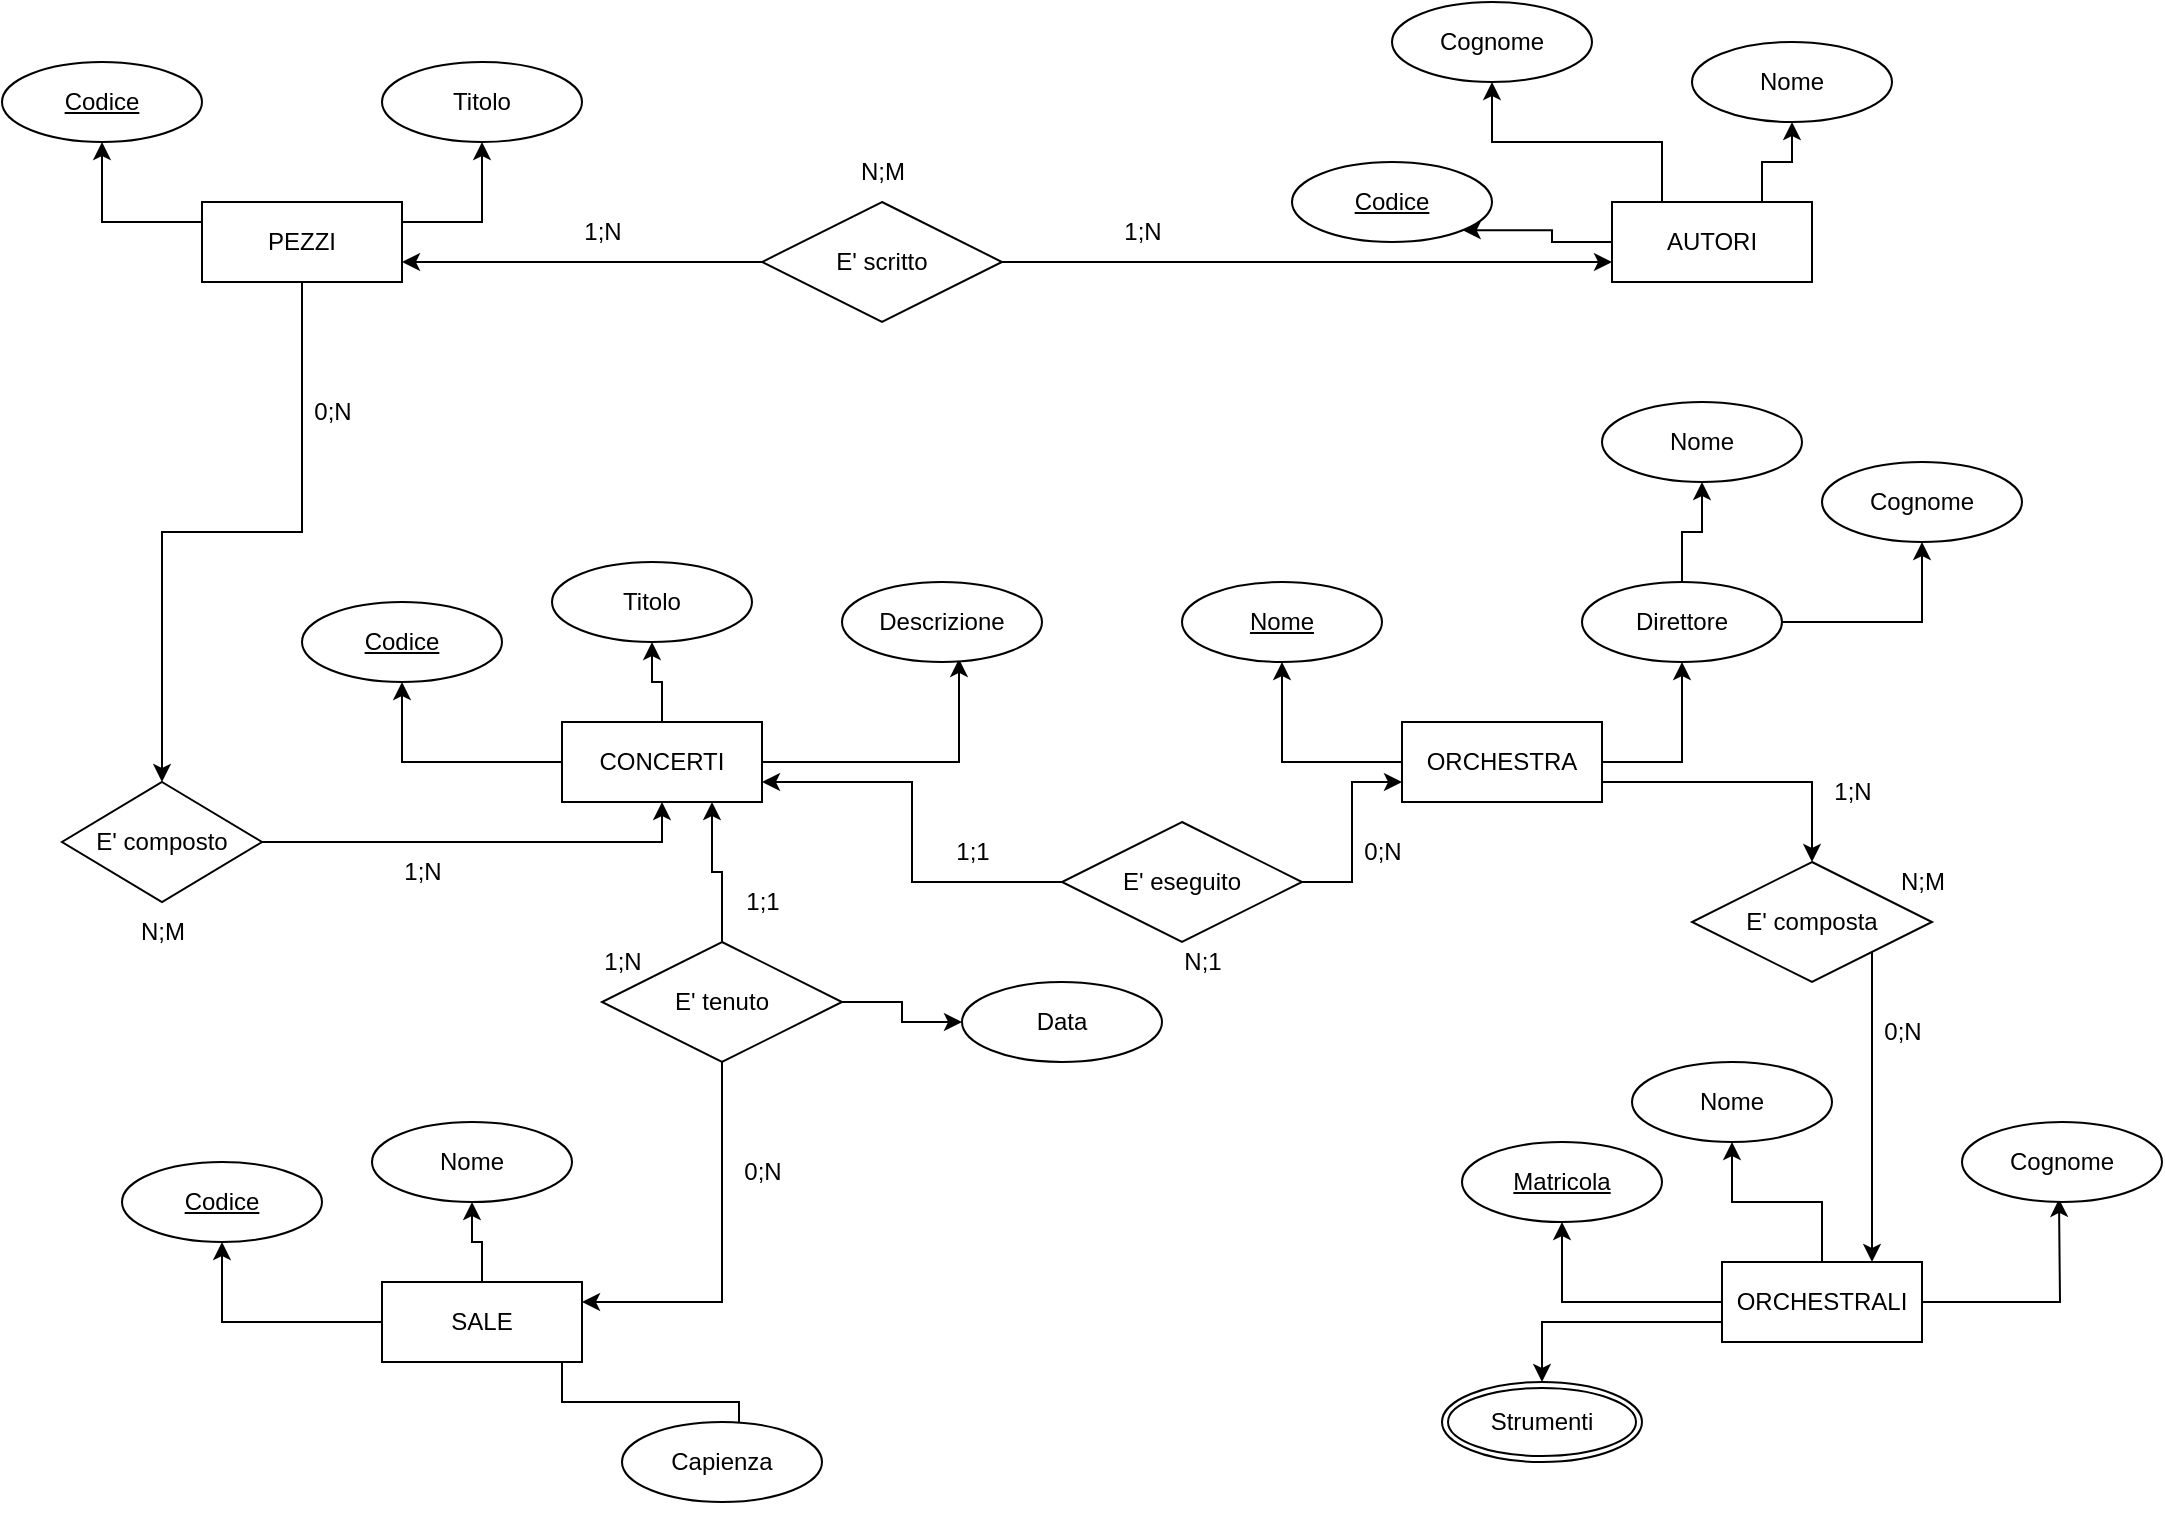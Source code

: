 <mxfile version="20.8.23" type="google"><diagram name="Page-1" id="_Rg9GFuOciNOaWRf6IP6"><mxGraphModel grid="1" page="1" gridSize="10" guides="1" tooltips="1" connect="1" arrows="1" fold="1" pageScale="1" pageWidth="1169" pageHeight="827" math="0" shadow="0"><root><mxCell id="0"/><mxCell id="1" parent="0"/><mxCell id="97fkpug1Mgb6R5ac_MI8-4" style="edgeStyle=orthogonalEdgeStyle;rounded=0;orthogonalLoop=1;jettySize=auto;html=1;exitX=0;exitY=0.25;exitDx=0;exitDy=0;entryX=0.5;entryY=1;entryDx=0;entryDy=0;" edge="1" parent="1" source="97fkpug1Mgb6R5ac_MI8-1" target="97fkpug1Mgb6R5ac_MI8-2"><mxGeometry relative="1" as="geometry"/></mxCell><mxCell id="97fkpug1Mgb6R5ac_MI8-5" style="edgeStyle=orthogonalEdgeStyle;rounded=0;orthogonalLoop=1;jettySize=auto;html=1;exitX=1;exitY=0.25;exitDx=0;exitDy=0;entryX=0.5;entryY=1;entryDx=0;entryDy=0;" edge="1" parent="1" source="97fkpug1Mgb6R5ac_MI8-1" target="97fkpug1Mgb6R5ac_MI8-3"><mxGeometry relative="1" as="geometry"/></mxCell><mxCell id="97fkpug1Mgb6R5ac_MI8-48" style="edgeStyle=orthogonalEdgeStyle;rounded=0;orthogonalLoop=1;jettySize=auto;html=1;exitX=0.5;exitY=1;exitDx=0;exitDy=0;entryX=0.5;entryY=0;entryDx=0;entryDy=0;" edge="1" parent="1" source="97fkpug1Mgb6R5ac_MI8-1" target="97fkpug1Mgb6R5ac_MI8-46"><mxGeometry relative="1" as="geometry"/></mxCell><mxCell id="97fkpug1Mgb6R5ac_MI8-1" value="PEZZI" style="whiteSpace=wrap;html=1;align=center;" vertex="1" parent="1"><mxGeometry x="140" y="130" width="100" height="40" as="geometry"/></mxCell><mxCell id="97fkpug1Mgb6R5ac_MI8-2" value="Codice" style="ellipse;whiteSpace=wrap;html=1;align=center;fontStyle=4;" vertex="1" parent="1"><mxGeometry x="40" y="60" width="100" height="40" as="geometry"/></mxCell><mxCell id="97fkpug1Mgb6R5ac_MI8-3" value="Titolo" style="ellipse;whiteSpace=wrap;html=1;align=center;" vertex="1" parent="1"><mxGeometry x="230" y="60" width="100" height="40" as="geometry"/></mxCell><mxCell id="97fkpug1Mgb6R5ac_MI8-9" style="edgeStyle=orthogonalEdgeStyle;rounded=0;orthogonalLoop=1;jettySize=auto;html=1;exitX=0.25;exitY=0;exitDx=0;exitDy=0;entryX=0.5;entryY=1;entryDx=0;entryDy=0;" edge="1" parent="1" source="97fkpug1Mgb6R5ac_MI8-6" target="97fkpug1Mgb6R5ac_MI8-8"><mxGeometry relative="1" as="geometry"/></mxCell><mxCell id="97fkpug1Mgb6R5ac_MI8-10" style="edgeStyle=orthogonalEdgeStyle;rounded=0;orthogonalLoop=1;jettySize=auto;html=1;exitX=0.75;exitY=0;exitDx=0;exitDy=0;entryX=0.5;entryY=1;entryDx=0;entryDy=0;" edge="1" parent="1" source="97fkpug1Mgb6R5ac_MI8-6" target="97fkpug1Mgb6R5ac_MI8-7"><mxGeometry relative="1" as="geometry"/></mxCell><mxCell id="97fkpug1Mgb6R5ac_MI8-12" style="edgeStyle=orthogonalEdgeStyle;rounded=0;orthogonalLoop=1;jettySize=auto;html=1;exitX=0;exitY=0.5;exitDx=0;exitDy=0;entryX=1;entryY=1;entryDx=0;entryDy=0;" edge="1" parent="1" source="97fkpug1Mgb6R5ac_MI8-6" target="97fkpug1Mgb6R5ac_MI8-11"><mxGeometry relative="1" as="geometry"/></mxCell><mxCell id="97fkpug1Mgb6R5ac_MI8-6" value="AUTORI" style="whiteSpace=wrap;html=1;align=center;" vertex="1" parent="1"><mxGeometry x="845" y="130" width="100" height="40" as="geometry"/></mxCell><mxCell id="97fkpug1Mgb6R5ac_MI8-7" value="Nome" style="ellipse;whiteSpace=wrap;html=1;align=center;" vertex="1" parent="1"><mxGeometry x="885" y="50" width="100" height="40" as="geometry"/></mxCell><mxCell id="97fkpug1Mgb6R5ac_MI8-8" value="Cognome" style="ellipse;whiteSpace=wrap;html=1;align=center;" vertex="1" parent="1"><mxGeometry x="735" y="30" width="100" height="40" as="geometry"/></mxCell><mxCell id="97fkpug1Mgb6R5ac_MI8-11" value="Codice" style="ellipse;whiteSpace=wrap;html=1;align=center;fontStyle=4;" vertex="1" parent="1"><mxGeometry x="685" y="110" width="100" height="40" as="geometry"/></mxCell><mxCell id="97fkpug1Mgb6R5ac_MI8-18" style="edgeStyle=orthogonalEdgeStyle;rounded=0;orthogonalLoop=1;jettySize=auto;html=1;exitX=0;exitY=0.5;exitDx=0;exitDy=0;entryX=0.5;entryY=1;entryDx=0;entryDy=0;" edge="1" parent="1" source="97fkpug1Mgb6R5ac_MI8-13" target="97fkpug1Mgb6R5ac_MI8-14"><mxGeometry relative="1" as="geometry"/></mxCell><mxCell id="97fkpug1Mgb6R5ac_MI8-19" style="edgeStyle=orthogonalEdgeStyle;rounded=0;orthogonalLoop=1;jettySize=auto;html=1;exitX=0.5;exitY=0;exitDx=0;exitDy=0;entryX=0.5;entryY=1;entryDx=0;entryDy=0;" edge="1" parent="1" source="97fkpug1Mgb6R5ac_MI8-13" target="97fkpug1Mgb6R5ac_MI8-15"><mxGeometry relative="1" as="geometry"/></mxCell><mxCell id="97fkpug1Mgb6R5ac_MI8-20" style="edgeStyle=orthogonalEdgeStyle;rounded=0;orthogonalLoop=1;jettySize=auto;html=1;exitX=1;exitY=0.5;exitDx=0;exitDy=0;entryX=0.585;entryY=0.962;entryDx=0;entryDy=0;entryPerimeter=0;" edge="1" parent="1" source="97fkpug1Mgb6R5ac_MI8-13" target="97fkpug1Mgb6R5ac_MI8-16"><mxGeometry relative="1" as="geometry"/></mxCell><mxCell id="97fkpug1Mgb6R5ac_MI8-13" value="CONCERTI" style="whiteSpace=wrap;html=1;align=center;" vertex="1" parent="1"><mxGeometry x="320" y="390" width="100" height="40" as="geometry"/></mxCell><mxCell id="97fkpug1Mgb6R5ac_MI8-14" value="Codice" style="ellipse;whiteSpace=wrap;html=1;align=center;fontStyle=4;" vertex="1" parent="1"><mxGeometry x="190" y="330" width="100" height="40" as="geometry"/></mxCell><mxCell id="97fkpug1Mgb6R5ac_MI8-15" value="Titolo" style="ellipse;whiteSpace=wrap;html=1;align=center;" vertex="1" parent="1"><mxGeometry x="315" y="310" width="100" height="40" as="geometry"/></mxCell><mxCell id="97fkpug1Mgb6R5ac_MI8-16" value="Descrizione" style="ellipse;whiteSpace=wrap;html=1;align=center;" vertex="1" parent="1"><mxGeometry x="460" y="320" width="100" height="40" as="geometry"/></mxCell><mxCell id="97fkpug1Mgb6R5ac_MI8-27" style="edgeStyle=orthogonalEdgeStyle;rounded=0;orthogonalLoop=1;jettySize=auto;html=1;exitX=1;exitY=0.5;exitDx=0;exitDy=0;entryX=0.5;entryY=1;entryDx=0;entryDy=0;" edge="1" parent="1" source="97fkpug1Mgb6R5ac_MI8-21" target="97fkpug1Mgb6R5ac_MI8-23"><mxGeometry relative="1" as="geometry"/></mxCell><mxCell id="97fkpug1Mgb6R5ac_MI8-31" style="edgeStyle=orthogonalEdgeStyle;rounded=0;orthogonalLoop=1;jettySize=auto;html=1;exitX=0;exitY=0.5;exitDx=0;exitDy=0;entryX=0.5;entryY=1;entryDx=0;entryDy=0;" edge="1" parent="1" source="97fkpug1Mgb6R5ac_MI8-21" target="97fkpug1Mgb6R5ac_MI8-30"><mxGeometry relative="1" as="geometry"/></mxCell><mxCell id="97fkpug1Mgb6R5ac_MI8-85" style="edgeStyle=orthogonalEdgeStyle;rounded=0;orthogonalLoop=1;jettySize=auto;html=1;exitX=1;exitY=0.75;exitDx=0;exitDy=0;entryX=0.5;entryY=0;entryDx=0;entryDy=0;" edge="1" parent="1" source="97fkpug1Mgb6R5ac_MI8-21" target="97fkpug1Mgb6R5ac_MI8-55"><mxGeometry relative="1" as="geometry"/></mxCell><mxCell id="97fkpug1Mgb6R5ac_MI8-21" value="ORCHESTRA" style="whiteSpace=wrap;html=1;align=center;" vertex="1" parent="1"><mxGeometry x="740" y="390" width="100" height="40" as="geometry"/></mxCell><mxCell id="97fkpug1Mgb6R5ac_MI8-28" style="edgeStyle=orthogonalEdgeStyle;rounded=0;orthogonalLoop=1;jettySize=auto;html=1;exitX=0.5;exitY=0;exitDx=0;exitDy=0;entryX=0.5;entryY=1;entryDx=0;entryDy=0;" edge="1" parent="1" source="97fkpug1Mgb6R5ac_MI8-23" target="97fkpug1Mgb6R5ac_MI8-25"><mxGeometry relative="1" as="geometry"/></mxCell><mxCell id="97fkpug1Mgb6R5ac_MI8-29" style="edgeStyle=orthogonalEdgeStyle;rounded=0;orthogonalLoop=1;jettySize=auto;html=1;exitX=1;exitY=0.5;exitDx=0;exitDy=0;entryX=0.5;entryY=1;entryDx=0;entryDy=0;" edge="1" parent="1" source="97fkpug1Mgb6R5ac_MI8-23" target="97fkpug1Mgb6R5ac_MI8-24"><mxGeometry relative="1" as="geometry"/></mxCell><mxCell id="97fkpug1Mgb6R5ac_MI8-23" value="Direttore" style="ellipse;whiteSpace=wrap;html=1;align=center;" vertex="1" parent="1"><mxGeometry x="830" y="320" width="100" height="40" as="geometry"/></mxCell><mxCell id="97fkpug1Mgb6R5ac_MI8-24" value="Cognome" style="ellipse;whiteSpace=wrap;html=1;align=center;" vertex="1" parent="1"><mxGeometry x="950" y="260" width="100" height="40" as="geometry"/></mxCell><mxCell id="97fkpug1Mgb6R5ac_MI8-25" value="Nome" style="ellipse;whiteSpace=wrap;html=1;align=center;" vertex="1" parent="1"><mxGeometry x="840" y="230" width="100" height="40" as="geometry"/></mxCell><mxCell id="97fkpug1Mgb6R5ac_MI8-30" value="Nome" style="ellipse;whiteSpace=wrap;html=1;align=center;fontStyle=4;" vertex="1" parent="1"><mxGeometry x="630" y="320" width="100" height="40" as="geometry"/></mxCell><mxCell id="97fkpug1Mgb6R5ac_MI8-32" style="edgeStyle=orthogonalEdgeStyle;rounded=0;orthogonalLoop=1;jettySize=auto;html=1;exitX=0;exitY=0.5;exitDx=0;exitDy=0;entryX=0.5;entryY=1;entryDx=0;entryDy=0;" edge="1" parent="1" source="97fkpug1Mgb6R5ac_MI8-35" target="97fkpug1Mgb6R5ac_MI8-36"><mxGeometry relative="1" as="geometry"/></mxCell><mxCell id="97fkpug1Mgb6R5ac_MI8-33" style="edgeStyle=orthogonalEdgeStyle;rounded=0;orthogonalLoop=1;jettySize=auto;html=1;exitX=0.5;exitY=0;exitDx=0;exitDy=0;entryX=0.5;entryY=1;entryDx=0;entryDy=0;" edge="1" parent="1" source="97fkpug1Mgb6R5ac_MI8-35" target="97fkpug1Mgb6R5ac_MI8-37"><mxGeometry relative="1" as="geometry"/></mxCell><mxCell id="97fkpug1Mgb6R5ac_MI8-34" style="edgeStyle=orthogonalEdgeStyle;rounded=0;orthogonalLoop=1;jettySize=auto;html=1;exitX=1;exitY=0.5;exitDx=0;exitDy=0;entryX=0.585;entryY=0.962;entryDx=0;entryDy=0;entryPerimeter=0;" edge="1" parent="1" source="97fkpug1Mgb6R5ac_MI8-35"><mxGeometry relative="1" as="geometry"><mxPoint x="1068.5" y="628.48" as="targetPoint"/></mxGeometry></mxCell><mxCell id="97fkpug1Mgb6R5ac_MI8-54" style="edgeStyle=orthogonalEdgeStyle;rounded=0;orthogonalLoop=1;jettySize=auto;html=1;exitX=0;exitY=0.75;exitDx=0;exitDy=0;entryX=0.5;entryY=0;entryDx=0;entryDy=0;" edge="1" parent="1" source="97fkpug1Mgb6R5ac_MI8-35" target="97fkpug1Mgb6R5ac_MI8-52"><mxGeometry relative="1" as="geometry"/></mxCell><mxCell id="97fkpug1Mgb6R5ac_MI8-35" value="ORCHESTRALI" style="whiteSpace=wrap;html=1;align=center;" vertex="1" parent="1"><mxGeometry x="900" y="660" width="100" height="40" as="geometry"/></mxCell><mxCell id="97fkpug1Mgb6R5ac_MI8-36" value="Matricola" style="ellipse;whiteSpace=wrap;html=1;align=center;fontStyle=4;" vertex="1" parent="1"><mxGeometry x="770" y="600" width="100" height="40" as="geometry"/></mxCell><mxCell id="97fkpug1Mgb6R5ac_MI8-37" value="Nome" style="ellipse;whiteSpace=wrap;html=1;align=center;" vertex="1" parent="1"><mxGeometry x="855" y="560" width="100" height="40" as="geometry"/></mxCell><mxCell id="97fkpug1Mgb6R5ac_MI8-38" value="Cognome" style="ellipse;whiteSpace=wrap;html=1;align=center;" vertex="1" parent="1"><mxGeometry x="1020" y="590" width="100" height="40" as="geometry"/></mxCell><mxCell id="97fkpug1Mgb6R5ac_MI8-39" style="edgeStyle=orthogonalEdgeStyle;rounded=0;orthogonalLoop=1;jettySize=auto;html=1;exitX=0;exitY=0.5;exitDx=0;exitDy=0;entryX=0.5;entryY=1;entryDx=0;entryDy=0;" edge="1" parent="1" source="97fkpug1Mgb6R5ac_MI8-42" target="97fkpug1Mgb6R5ac_MI8-43"><mxGeometry relative="1" as="geometry"/></mxCell><mxCell id="97fkpug1Mgb6R5ac_MI8-40" style="edgeStyle=orthogonalEdgeStyle;rounded=0;orthogonalLoop=1;jettySize=auto;html=1;exitX=0.5;exitY=0;exitDx=0;exitDy=0;entryX=0.5;entryY=1;entryDx=0;entryDy=0;" edge="1" parent="1" source="97fkpug1Mgb6R5ac_MI8-42" target="97fkpug1Mgb6R5ac_MI8-44"><mxGeometry relative="1" as="geometry"/></mxCell><mxCell id="97fkpug1Mgb6R5ac_MI8-41" style="edgeStyle=orthogonalEdgeStyle;rounded=0;orthogonalLoop=1;jettySize=auto;html=1;exitX=1;exitY=0.5;exitDx=0;exitDy=0;entryX=0.585;entryY=0.962;entryDx=0;entryDy=0;entryPerimeter=0;" edge="1" parent="1" source="97fkpug1Mgb6R5ac_MI8-42" target="97fkpug1Mgb6R5ac_MI8-45"><mxGeometry relative="1" as="geometry"><Array as="points"><mxPoint x="320" y="690"/><mxPoint x="320" y="730"/><mxPoint x="408" y="730"/></Array></mxGeometry></mxCell><mxCell id="97fkpug1Mgb6R5ac_MI8-42" value="SALE" style="whiteSpace=wrap;html=1;align=center;" vertex="1" parent="1"><mxGeometry x="230" y="670" width="100" height="40" as="geometry"/></mxCell><mxCell id="97fkpug1Mgb6R5ac_MI8-43" value="Codice" style="ellipse;whiteSpace=wrap;html=1;align=center;fontStyle=4;" vertex="1" parent="1"><mxGeometry x="100" y="610" width="100" height="40" as="geometry"/></mxCell><mxCell id="97fkpug1Mgb6R5ac_MI8-44" value="Nome" style="ellipse;whiteSpace=wrap;html=1;align=center;" vertex="1" parent="1"><mxGeometry x="225" y="590" width="100" height="40" as="geometry"/></mxCell><mxCell id="97fkpug1Mgb6R5ac_MI8-45" value="Capienza" style="ellipse;whiteSpace=wrap;html=1;align=center;" vertex="1" parent="1"><mxGeometry x="350" y="740" width="100" height="40" as="geometry"/></mxCell><mxCell id="97fkpug1Mgb6R5ac_MI8-47" style="edgeStyle=orthogonalEdgeStyle;rounded=0;orthogonalLoop=1;jettySize=auto;html=1;entryX=0.5;entryY=1;entryDx=0;entryDy=0;" edge="1" parent="1" source="97fkpug1Mgb6R5ac_MI8-46" target="97fkpug1Mgb6R5ac_MI8-13"><mxGeometry relative="1" as="geometry"/></mxCell><mxCell id="97fkpug1Mgb6R5ac_MI8-46" value="E' composto" style="shape=rhombus;perimeter=rhombusPerimeter;whiteSpace=wrap;html=1;align=center;" vertex="1" parent="1"><mxGeometry x="70" y="420" width="100" height="60" as="geometry"/></mxCell><mxCell id="97fkpug1Mgb6R5ac_MI8-50" style="edgeStyle=orthogonalEdgeStyle;rounded=0;orthogonalLoop=1;jettySize=auto;html=1;entryX=1;entryY=0.75;entryDx=0;entryDy=0;" edge="1" parent="1" source="97fkpug1Mgb6R5ac_MI8-49" target="97fkpug1Mgb6R5ac_MI8-13"><mxGeometry relative="1" as="geometry"/></mxCell><mxCell id="97fkpug1Mgb6R5ac_MI8-51" style="edgeStyle=orthogonalEdgeStyle;rounded=0;orthogonalLoop=1;jettySize=auto;html=1;exitX=1;exitY=0.5;exitDx=0;exitDy=0;entryX=0;entryY=0.75;entryDx=0;entryDy=0;" edge="1" parent="1" source="97fkpug1Mgb6R5ac_MI8-49" target="97fkpug1Mgb6R5ac_MI8-21"><mxGeometry relative="1" as="geometry"/></mxCell><mxCell id="97fkpug1Mgb6R5ac_MI8-49" value="E' eseguito" style="shape=rhombus;perimeter=rhombusPerimeter;whiteSpace=wrap;html=1;align=center;" vertex="1" parent="1"><mxGeometry x="570" y="440" width="120" height="60" as="geometry"/></mxCell><mxCell id="97fkpug1Mgb6R5ac_MI8-52" value="Strumenti" style="ellipse;shape=doubleEllipse;margin=3;whiteSpace=wrap;html=1;align=center;" vertex="1" parent="1"><mxGeometry x="760" y="720" width="100" height="40" as="geometry"/></mxCell><mxCell id="97fkpug1Mgb6R5ac_MI8-83" style="edgeStyle=orthogonalEdgeStyle;rounded=0;orthogonalLoop=1;jettySize=auto;html=1;exitX=1;exitY=1;exitDx=0;exitDy=0;entryX=0.75;entryY=0;entryDx=0;entryDy=0;" edge="1" parent="1" source="97fkpug1Mgb6R5ac_MI8-55" target="97fkpug1Mgb6R5ac_MI8-35"><mxGeometry relative="1" as="geometry"/></mxCell><mxCell id="97fkpug1Mgb6R5ac_MI8-55" value="E' composta" style="shape=rhombus;perimeter=rhombusPerimeter;whiteSpace=wrap;html=1;align=center;" vertex="1" parent="1"><mxGeometry x="885" y="460" width="120" height="60" as="geometry"/></mxCell><mxCell id="97fkpug1Mgb6R5ac_MI8-60" style="edgeStyle=orthogonalEdgeStyle;rounded=0;orthogonalLoop=1;jettySize=auto;html=1;exitX=0;exitY=0.5;exitDx=0;exitDy=0;entryX=1;entryY=0.75;entryDx=0;entryDy=0;" edge="1" parent="1" source="97fkpug1Mgb6R5ac_MI8-59" target="97fkpug1Mgb6R5ac_MI8-1"><mxGeometry relative="1" as="geometry"/></mxCell><mxCell id="97fkpug1Mgb6R5ac_MI8-61" style="edgeStyle=orthogonalEdgeStyle;rounded=0;orthogonalLoop=1;jettySize=auto;html=1;exitX=1;exitY=0.5;exitDx=0;exitDy=0;entryX=0;entryY=0.75;entryDx=0;entryDy=0;" edge="1" parent="1" source="97fkpug1Mgb6R5ac_MI8-59" target="97fkpug1Mgb6R5ac_MI8-6"><mxGeometry relative="1" as="geometry"/></mxCell><mxCell id="97fkpug1Mgb6R5ac_MI8-59" value="E' scritto" style="shape=rhombus;perimeter=rhombusPerimeter;whiteSpace=wrap;html=1;align=center;" vertex="1" parent="1"><mxGeometry x="420" y="130" width="120" height="60" as="geometry"/></mxCell><mxCell id="97fkpug1Mgb6R5ac_MI8-63" style="edgeStyle=orthogonalEdgeStyle;rounded=0;orthogonalLoop=1;jettySize=auto;html=1;exitX=0.5;exitY=0;exitDx=0;exitDy=0;entryX=0.75;entryY=1;entryDx=0;entryDy=0;" edge="1" parent="1" source="97fkpug1Mgb6R5ac_MI8-62" target="97fkpug1Mgb6R5ac_MI8-13"><mxGeometry relative="1" as="geometry"/></mxCell><mxCell id="97fkpug1Mgb6R5ac_MI8-65" style="edgeStyle=orthogonalEdgeStyle;rounded=0;orthogonalLoop=1;jettySize=auto;html=1;exitX=0.5;exitY=1;exitDx=0;exitDy=0;entryX=1;entryY=0.25;entryDx=0;entryDy=0;" edge="1" parent="1" source="97fkpug1Mgb6R5ac_MI8-62" target="97fkpug1Mgb6R5ac_MI8-42"><mxGeometry relative="1" as="geometry"/></mxCell><mxCell id="97fkpug1Mgb6R5ac_MI8-67" style="edgeStyle=orthogonalEdgeStyle;rounded=0;orthogonalLoop=1;jettySize=auto;html=1;exitX=1;exitY=0.5;exitDx=0;exitDy=0;entryX=0;entryY=0.5;entryDx=0;entryDy=0;" edge="1" parent="1" source="97fkpug1Mgb6R5ac_MI8-62" target="97fkpug1Mgb6R5ac_MI8-66"><mxGeometry relative="1" as="geometry"/></mxCell><mxCell id="97fkpug1Mgb6R5ac_MI8-62" value="E' tenuto" style="shape=rhombus;perimeter=rhombusPerimeter;whiteSpace=wrap;html=1;align=center;" vertex="1" parent="1"><mxGeometry x="340" y="500" width="120" height="60" as="geometry"/></mxCell><mxCell id="97fkpug1Mgb6R5ac_MI8-66" value="Data" style="ellipse;whiteSpace=wrap;html=1;align=center;" vertex="1" parent="1"><mxGeometry x="520" y="520" width="100" height="40" as="geometry"/></mxCell><mxCell id="97fkpug1Mgb6R5ac_MI8-68" value="1;N" style="text;html=1;align=center;verticalAlign=middle;resizable=0;points=[];autosize=1;strokeColor=none;fillColor=none;" vertex="1" parent="1"><mxGeometry x="320" y="130" width="40" height="30" as="geometry"/></mxCell><mxCell id="97fkpug1Mgb6R5ac_MI8-69" value="1;N" style="text;html=1;align=center;verticalAlign=middle;resizable=0;points=[];autosize=1;strokeColor=none;fillColor=none;" vertex="1" parent="1"><mxGeometry x="590" y="130" width="40" height="30" as="geometry"/></mxCell><mxCell id="97fkpug1Mgb6R5ac_MI8-70" value="N;M" style="text;html=1;align=center;verticalAlign=middle;resizable=0;points=[];autosize=1;strokeColor=none;fillColor=none;" vertex="1" parent="1"><mxGeometry x="455" y="100" width="50" height="30" as="geometry"/></mxCell><mxCell id="97fkpug1Mgb6R5ac_MI8-71" value="0;N" style="text;html=1;align=center;verticalAlign=middle;resizable=0;points=[];autosize=1;strokeColor=none;fillColor=none;" vertex="1" parent="1"><mxGeometry x="185" y="220" width="40" height="30" as="geometry"/></mxCell><mxCell id="97fkpug1Mgb6R5ac_MI8-72" value="1;N" style="text;html=1;align=center;verticalAlign=middle;resizable=0;points=[];autosize=1;strokeColor=none;fillColor=none;" vertex="1" parent="1"><mxGeometry x="230" y="450" width="40" height="30" as="geometry"/></mxCell><mxCell id="97fkpug1Mgb6R5ac_MI8-73" value="N;M" style="text;html=1;align=center;verticalAlign=middle;resizable=0;points=[];autosize=1;strokeColor=none;fillColor=none;" vertex="1" parent="1"><mxGeometry x="95" y="480" width="50" height="30" as="geometry"/></mxCell><mxCell id="97fkpug1Mgb6R5ac_MI8-74" value="1;1" style="text;html=1;align=center;verticalAlign=middle;resizable=0;points=[];autosize=1;strokeColor=none;fillColor=none;" vertex="1" parent="1"><mxGeometry x="505" y="440" width="40" height="30" as="geometry"/></mxCell><mxCell id="97fkpug1Mgb6R5ac_MI8-75" value="0;N" style="text;html=1;align=center;verticalAlign=middle;resizable=0;points=[];autosize=1;strokeColor=none;fillColor=none;" vertex="1" parent="1"><mxGeometry x="710" y="440" width="40" height="30" as="geometry"/></mxCell><mxCell id="97fkpug1Mgb6R5ac_MI8-76" value="N;1" style="text;html=1;align=center;verticalAlign=middle;resizable=0;points=[];autosize=1;strokeColor=none;fillColor=none;" vertex="1" parent="1"><mxGeometry x="620" y="495" width="40" height="30" as="geometry"/></mxCell><mxCell id="97fkpug1Mgb6R5ac_MI8-77" value="1;1" style="text;html=1;align=center;verticalAlign=middle;resizable=0;points=[];autosize=1;strokeColor=none;fillColor=none;" vertex="1" parent="1"><mxGeometry x="400" y="465" width="40" height="30" as="geometry"/></mxCell><mxCell id="97fkpug1Mgb6R5ac_MI8-78" value="0;N" style="text;html=1;align=center;verticalAlign=middle;resizable=0;points=[];autosize=1;strokeColor=none;fillColor=none;" vertex="1" parent="1"><mxGeometry x="400" y="600" width="40" height="30" as="geometry"/></mxCell><mxCell id="97fkpug1Mgb6R5ac_MI8-79" value="1;N" style="text;html=1;align=center;verticalAlign=middle;resizable=0;points=[];autosize=1;strokeColor=none;fillColor=none;" vertex="1" parent="1"><mxGeometry x="330" y="495" width="40" height="30" as="geometry"/></mxCell><mxCell id="97fkpug1Mgb6R5ac_MI8-82" value="0;N" style="text;html=1;align=center;verticalAlign=middle;resizable=0;points=[];autosize=1;strokeColor=none;fillColor=none;" vertex="1" parent="1"><mxGeometry x="970" y="530" width="40" height="30" as="geometry"/></mxCell><mxCell id="97fkpug1Mgb6R5ac_MI8-86" value="1;N" style="text;html=1;align=center;verticalAlign=middle;resizable=0;points=[];autosize=1;strokeColor=none;fillColor=none;" vertex="1" parent="1"><mxGeometry x="945" y="410" width="40" height="30" as="geometry"/></mxCell><mxCell id="97fkpug1Mgb6R5ac_MI8-87" value="N;M" style="text;html=1;align=center;verticalAlign=middle;resizable=0;points=[];autosize=1;strokeColor=none;fillColor=none;" vertex="1" parent="1"><mxGeometry x="975" y="455" width="50" height="30" as="geometry"/></mxCell></root></mxGraphModel></diagram></mxfile>